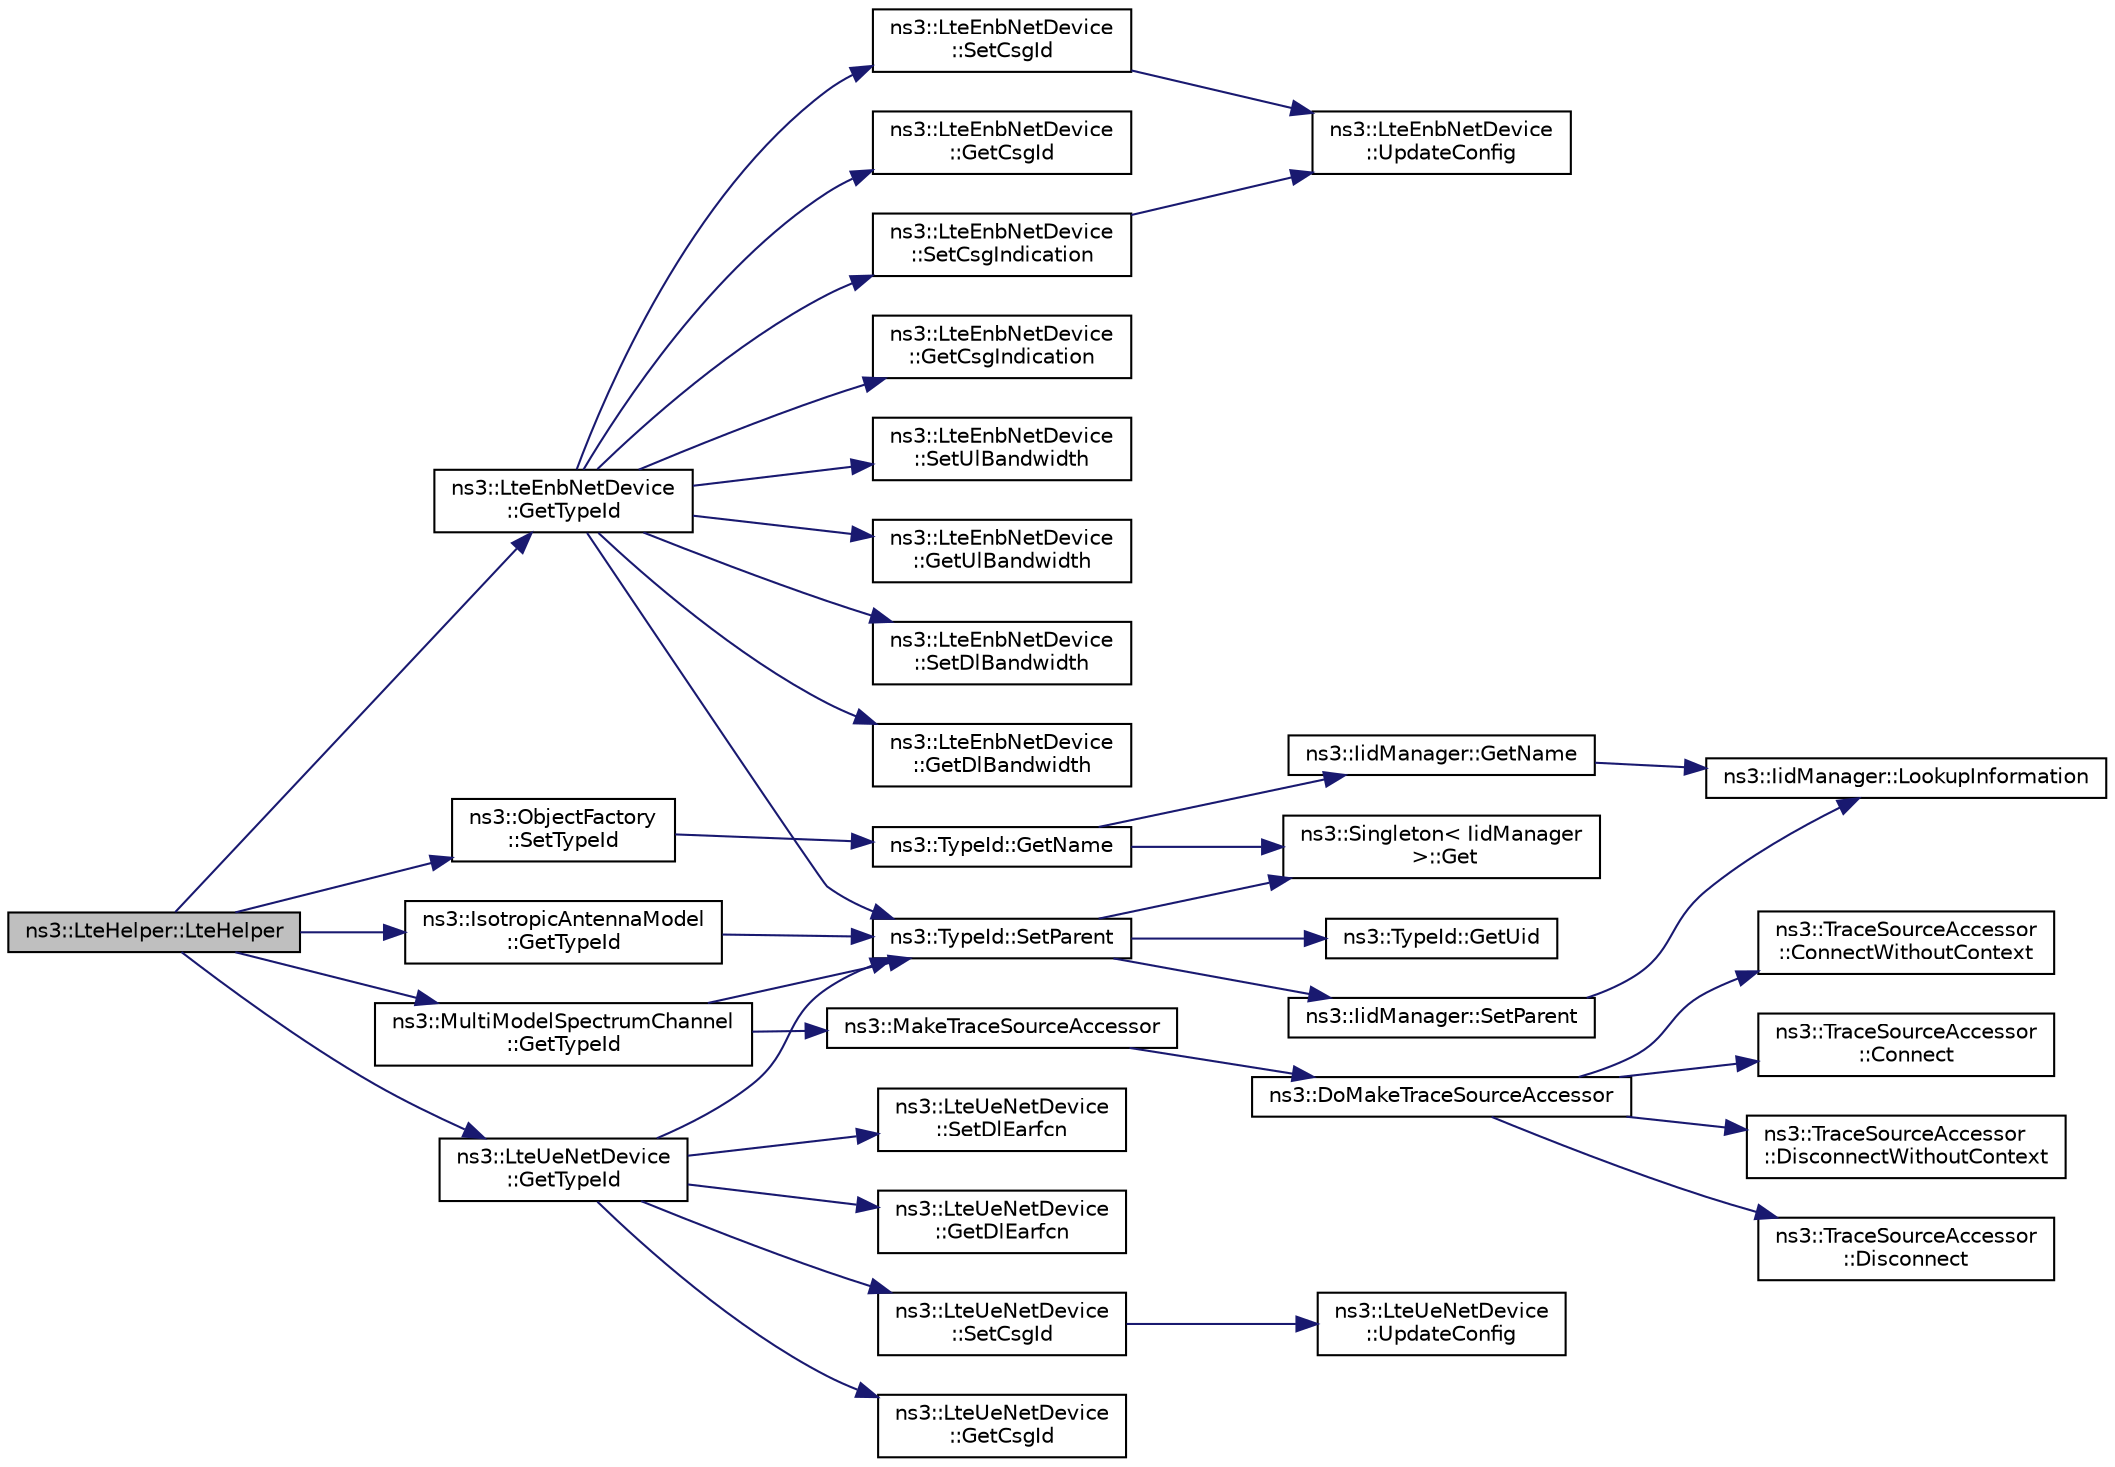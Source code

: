 digraph "ns3::LteHelper::LteHelper"
{
  edge [fontname="Helvetica",fontsize="10",labelfontname="Helvetica",labelfontsize="10"];
  node [fontname="Helvetica",fontsize="10",shape=record];
  rankdir="LR";
  Node1 [label="ns3::LteHelper::LteHelper",height=0.2,width=0.4,color="black", fillcolor="grey75", style="filled", fontcolor="black"];
  Node1 -> Node2 [color="midnightblue",fontsize="10",style="solid"];
  Node2 [label="ns3::ObjectFactory\l::SetTypeId",height=0.2,width=0.4,color="black", fillcolor="white", style="filled",URL="$d5/d0d/classns3_1_1ObjectFactory.html#a77dcd099064038a1eb7a6b8251229ec3"];
  Node2 -> Node3 [color="midnightblue",fontsize="10",style="solid"];
  Node3 [label="ns3::TypeId::GetName",height=0.2,width=0.4,color="black", fillcolor="white", style="filled",URL="$d6/d11/classns3_1_1TypeId.html#aa3c41c79ae428b3cb396a9c6bb3ef314"];
  Node3 -> Node4 [color="midnightblue",fontsize="10",style="solid"];
  Node4 [label="ns3::Singleton\< IidManager\l \>::Get",height=0.2,width=0.4,color="black", fillcolor="white", style="filled",URL="$d8/d77/classns3_1_1Singleton.html#a80a2cd3c25a27ea72add7a9f7a141ffa"];
  Node3 -> Node5 [color="midnightblue",fontsize="10",style="solid"];
  Node5 [label="ns3::IidManager::GetName",height=0.2,width=0.4,color="black", fillcolor="white", style="filled",URL="$d4/d1c/classns3_1_1IidManager.html#a5d68d0f0f44594dcdec239dbdb5bf53c"];
  Node5 -> Node6 [color="midnightblue",fontsize="10",style="solid"];
  Node6 [label="ns3::IidManager::LookupInformation",height=0.2,width=0.4,color="black", fillcolor="white", style="filled",URL="$d4/d1c/classns3_1_1IidManager.html#a6b1f4ba2815dba27a377e8a8db2384cf"];
  Node1 -> Node7 [color="midnightblue",fontsize="10",style="solid"];
  Node7 [label="ns3::LteEnbNetDevice\l::GetTypeId",height=0.2,width=0.4,color="black", fillcolor="white", style="filled",URL="$db/de9/classns3_1_1LteEnbNetDevice.html#a5a17444284da7566eadfc242ba013371"];
  Node7 -> Node8 [color="midnightblue",fontsize="10",style="solid"];
  Node8 [label="ns3::TypeId::SetParent",height=0.2,width=0.4,color="black", fillcolor="white", style="filled",URL="$d6/d11/classns3_1_1TypeId.html#abaaca67ab7d2471067e7c275df0f7309"];
  Node8 -> Node9 [color="midnightblue",fontsize="10",style="solid"];
  Node9 [label="ns3::TypeId::GetUid",height=0.2,width=0.4,color="black", fillcolor="white", style="filled",URL="$d6/d11/classns3_1_1TypeId.html#acd3e41de6340d06299f4fd63e2ed8da0"];
  Node8 -> Node4 [color="midnightblue",fontsize="10",style="solid"];
  Node8 -> Node10 [color="midnightblue",fontsize="10",style="solid"];
  Node10 [label="ns3::IidManager::SetParent",height=0.2,width=0.4,color="black", fillcolor="white", style="filled",URL="$d4/d1c/classns3_1_1IidManager.html#a4042931260554c907699367b6811426f"];
  Node10 -> Node6 [color="midnightblue",fontsize="10",style="solid"];
  Node7 -> Node11 [color="midnightblue",fontsize="10",style="solid"];
  Node11 [label="ns3::LteEnbNetDevice\l::SetUlBandwidth",height=0.2,width=0.4,color="black", fillcolor="white", style="filled",URL="$db/de9/classns3_1_1LteEnbNetDevice.html#a37c83f038ac37b1208dfa89e7a91e33d"];
  Node7 -> Node12 [color="midnightblue",fontsize="10",style="solid"];
  Node12 [label="ns3::LteEnbNetDevice\l::GetUlBandwidth",height=0.2,width=0.4,color="black", fillcolor="white", style="filled",URL="$db/de9/classns3_1_1LteEnbNetDevice.html#acf6d570213662cdf2bfa96b3f2952798"];
  Node7 -> Node13 [color="midnightblue",fontsize="10",style="solid"];
  Node13 [label="ns3::LteEnbNetDevice\l::SetDlBandwidth",height=0.2,width=0.4,color="black", fillcolor="white", style="filled",URL="$db/de9/classns3_1_1LteEnbNetDevice.html#a28cde9c5c6895b96766ca39328258683"];
  Node7 -> Node14 [color="midnightblue",fontsize="10",style="solid"];
  Node14 [label="ns3::LteEnbNetDevice\l::GetDlBandwidth",height=0.2,width=0.4,color="black", fillcolor="white", style="filled",URL="$db/de9/classns3_1_1LteEnbNetDevice.html#a3e52283f4b056c4a7f6f1840d4a3bb61"];
  Node7 -> Node15 [color="midnightblue",fontsize="10",style="solid"];
  Node15 [label="ns3::LteEnbNetDevice\l::SetCsgId",height=0.2,width=0.4,color="black", fillcolor="white", style="filled",URL="$db/de9/classns3_1_1LteEnbNetDevice.html#a3295d645fda58a79bddd1a48270119f0",tooltip="Associate the eNodeB device with a particular CSG. "];
  Node15 -> Node16 [color="midnightblue",fontsize="10",style="solid"];
  Node16 [label="ns3::LteEnbNetDevice\l::UpdateConfig",height=0.2,width=0.4,color="black", fillcolor="white", style="filled",URL="$db/de9/classns3_1_1LteEnbNetDevice.html#a19c231b7934d89c39d51fd91304b1582",tooltip="Propagate attributes and configuration to sub-modules. "];
  Node7 -> Node17 [color="midnightblue",fontsize="10",style="solid"];
  Node17 [label="ns3::LteEnbNetDevice\l::GetCsgId",height=0.2,width=0.4,color="black", fillcolor="white", style="filled",URL="$db/de9/classns3_1_1LteEnbNetDevice.html#ab8d476d8421065acb947d4d037503d00",tooltip="Returns the CSG ID of the eNodeB. "];
  Node7 -> Node18 [color="midnightblue",fontsize="10",style="solid"];
  Node18 [label="ns3::LteEnbNetDevice\l::SetCsgIndication",height=0.2,width=0.4,color="black", fillcolor="white", style="filled",URL="$db/de9/classns3_1_1LteEnbNetDevice.html#a8151f16ad371bd4c2276d99ef80c6f5d",tooltip="Enable or disable the CSG indication flag. "];
  Node18 -> Node16 [color="midnightblue",fontsize="10",style="solid"];
  Node7 -> Node19 [color="midnightblue",fontsize="10",style="solid"];
  Node19 [label="ns3::LteEnbNetDevice\l::GetCsgIndication",height=0.2,width=0.4,color="black", fillcolor="white", style="filled",URL="$db/de9/classns3_1_1LteEnbNetDevice.html#aa42650897c28880352cd8f65f305b0b0",tooltip="Returns the CSG indication flag of the eNodeB. "];
  Node1 -> Node20 [color="midnightblue",fontsize="10",style="solid"];
  Node20 [label="ns3::IsotropicAntennaModel\l::GetTypeId",height=0.2,width=0.4,color="black", fillcolor="white", style="filled",URL="$db/d37/classns3_1_1IsotropicAntennaModel.html#a028bb9c62be849c5c39e9948e8d2d782"];
  Node20 -> Node8 [color="midnightblue",fontsize="10",style="solid"];
  Node1 -> Node21 [color="midnightblue",fontsize="10",style="solid"];
  Node21 [label="ns3::LteUeNetDevice\l::GetTypeId",height=0.2,width=0.4,color="black", fillcolor="white", style="filled",URL="$d4/d93/classns3_1_1LteUeNetDevice.html#a700863f457ad4c1133324e8c7a025f66"];
  Node21 -> Node8 [color="midnightblue",fontsize="10",style="solid"];
  Node21 -> Node22 [color="midnightblue",fontsize="10",style="solid"];
  Node22 [label="ns3::LteUeNetDevice\l::SetDlEarfcn",height=0.2,width=0.4,color="black", fillcolor="white", style="filled",URL="$d4/d93/classns3_1_1LteUeNetDevice.html#a0fc4fcacc87b616463294cecbfad0d63"];
  Node21 -> Node23 [color="midnightblue",fontsize="10",style="solid"];
  Node23 [label="ns3::LteUeNetDevice\l::GetDlEarfcn",height=0.2,width=0.4,color="black", fillcolor="white", style="filled",URL="$d4/d93/classns3_1_1LteUeNetDevice.html#ae7ace25ff05b41f3cb1e12cb4a3ddb4b"];
  Node21 -> Node24 [color="midnightblue",fontsize="10",style="solid"];
  Node24 [label="ns3::LteUeNetDevice\l::SetCsgId",height=0.2,width=0.4,color="black", fillcolor="white", style="filled",URL="$d4/d93/classns3_1_1LteUeNetDevice.html#a96e1a8cb85a7bd42dfce4f439a4295b2",tooltip="Enlist the UE device as a member of a particular CSG. "];
  Node24 -> Node25 [color="midnightblue",fontsize="10",style="solid"];
  Node25 [label="ns3::LteUeNetDevice\l::UpdateConfig",height=0.2,width=0.4,color="black", fillcolor="white", style="filled",URL="$d4/d93/classns3_1_1LteUeNetDevice.html#a4b52e9dbdfbd9deba82c2700d814e114",tooltip="Propagate attributes and configuration to sub-modules. "];
  Node21 -> Node26 [color="midnightblue",fontsize="10",style="solid"];
  Node26 [label="ns3::LteUeNetDevice\l::GetCsgId",height=0.2,width=0.4,color="black", fillcolor="white", style="filled",URL="$d4/d93/classns3_1_1LteUeNetDevice.html#a09b66f2f590ae94bee107ef4f976949d",tooltip="Returns the CSG ID the UE is currently a member of. "];
  Node1 -> Node27 [color="midnightblue",fontsize="10",style="solid"];
  Node27 [label="ns3::MultiModelSpectrumChannel\l::GetTypeId",height=0.2,width=0.4,color="black", fillcolor="white", style="filled",URL="$d3/d89/classns3_1_1MultiModelSpectrumChannel.html#a4c20afc779f968ffa3d3adb3860bf77f",tooltip="Get the type ID. "];
  Node27 -> Node8 [color="midnightblue",fontsize="10",style="solid"];
  Node27 -> Node28 [color="midnightblue",fontsize="10",style="solid"];
  Node28 [label="ns3::MakeTraceSourceAccessor",height=0.2,width=0.4,color="black", fillcolor="white", style="filled",URL="$dd/d41/group__tracing.html#gab21a770b9855af4e8f69f7531ea4a6b0"];
  Node28 -> Node29 [color="midnightblue",fontsize="10",style="solid"];
  Node29 [label="ns3::DoMakeTraceSourceAccessor",height=0.2,width=0.4,color="black", fillcolor="white", style="filled",URL="$dd/d41/group__tracing.html#ga58e9c4db480094cef0bb8d87118146e5"];
  Node29 -> Node30 [color="midnightblue",fontsize="10",style="solid"];
  Node30 [label="ns3::TraceSourceAccessor\l::ConnectWithoutContext",height=0.2,width=0.4,color="black", fillcolor="white", style="filled",URL="$d2/deb/classns3_1_1TraceSourceAccessor.html#a1baf1c36b3d644fe210cc0e0835cfeb9"];
  Node29 -> Node31 [color="midnightblue",fontsize="10",style="solid"];
  Node31 [label="ns3::TraceSourceAccessor\l::Connect",height=0.2,width=0.4,color="black", fillcolor="white", style="filled",URL="$d2/deb/classns3_1_1TraceSourceAccessor.html#a2edac9639d21e12e9aee53c508bef172"];
  Node29 -> Node32 [color="midnightblue",fontsize="10",style="solid"];
  Node32 [label="ns3::TraceSourceAccessor\l::DisconnectWithoutContext",height=0.2,width=0.4,color="black", fillcolor="white", style="filled",URL="$d2/deb/classns3_1_1TraceSourceAccessor.html#a76a36d41611ea647e26884d9bf403544"];
  Node29 -> Node33 [color="midnightblue",fontsize="10",style="solid"];
  Node33 [label="ns3::TraceSourceAccessor\l::Disconnect",height=0.2,width=0.4,color="black", fillcolor="white", style="filled",URL="$d2/deb/classns3_1_1TraceSourceAccessor.html#a366f52ad46fc0c1058e21e24932ab546"];
}
